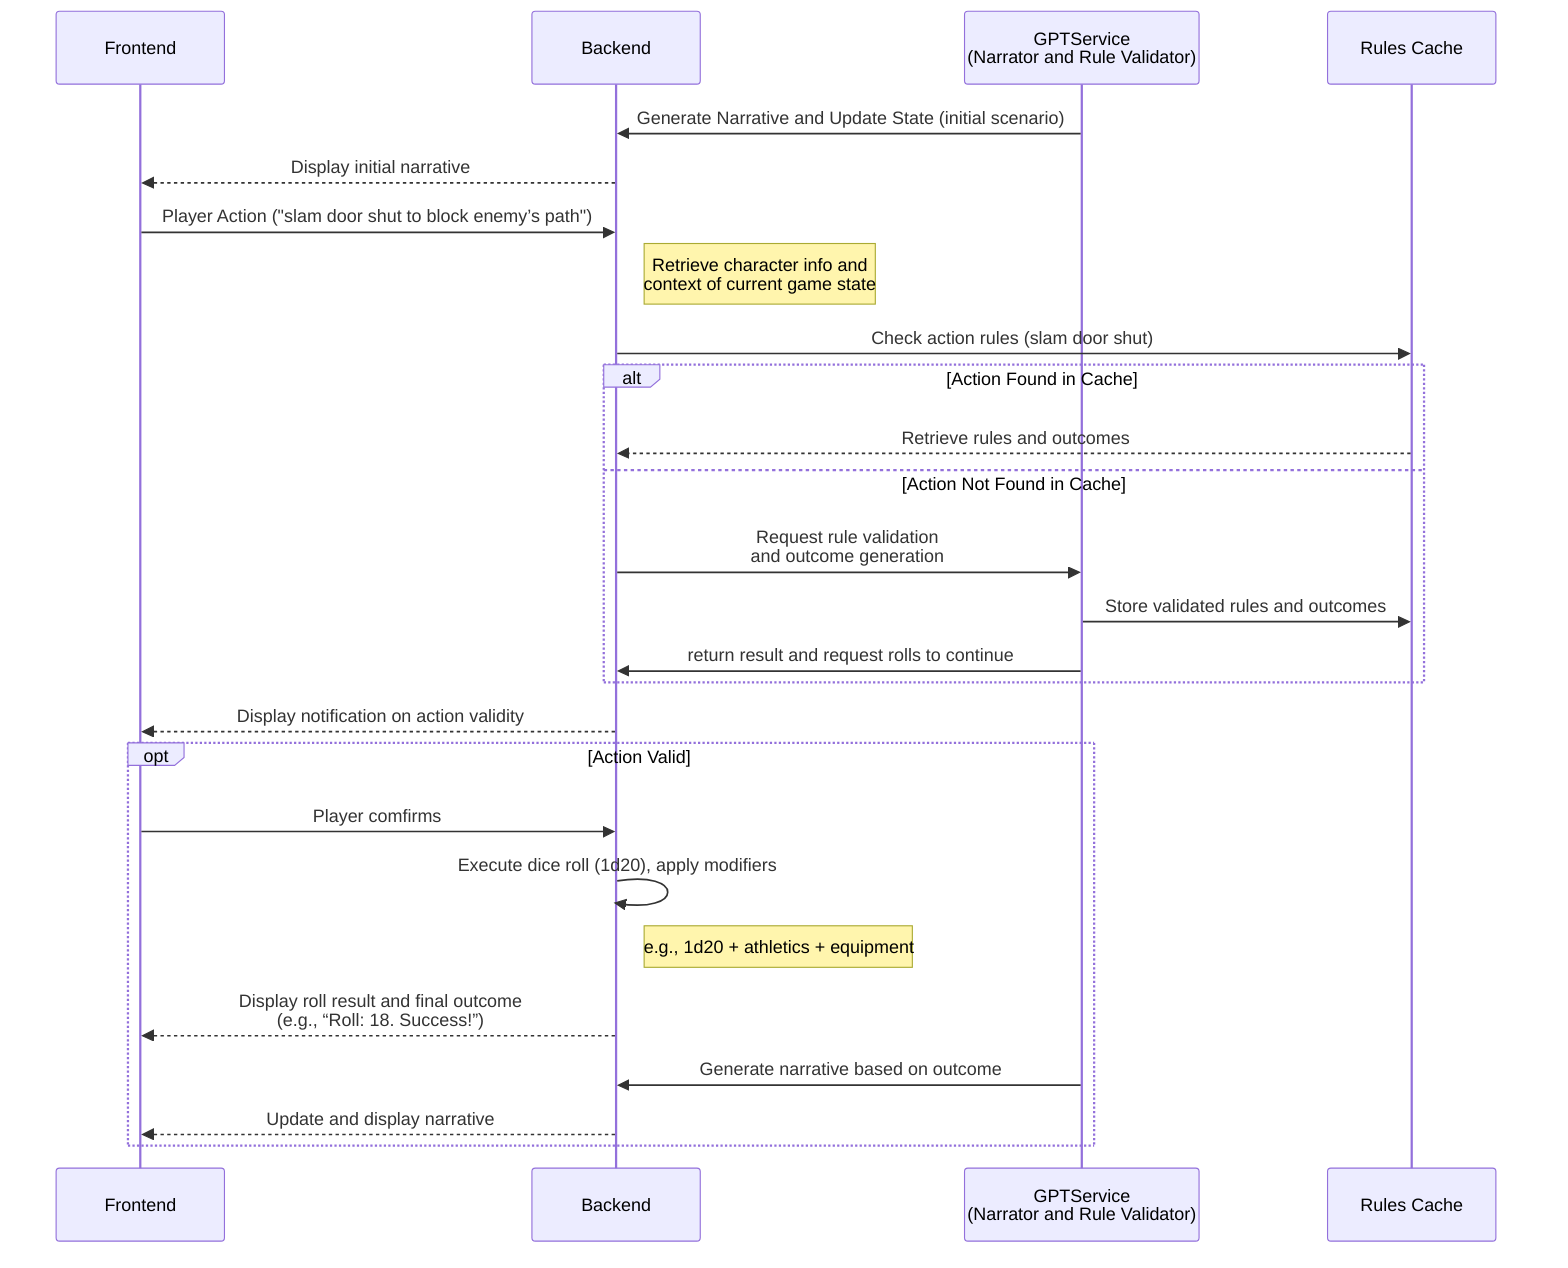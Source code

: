 sequenceDiagram

    participant Frontend
    participant Backend
    participant GPTService as GPTService<br>(Narrator and Rule Validator)
    participant Cache as Rules Cache
    
    GPTService->>Backend: Generate Narrative and Update State (initial scenario)
    Backend-->>Frontend: Display initial narrative
    
    Frontend->>Backend: Player Action ("slam door shut to block enemy’s path")
    Note right of Backend: Retrieve character info and<br> context of current game state
    
    Backend->>Cache: Check action rules (slam door shut)
    alt Action Found in Cache
        Cache-->>Backend: Retrieve rules and outcomes
    else Action Not Found in Cache
        Backend->>GPTService: Request rule validation<br> and outcome generation
        GPTService->>Cache: Store validated rules and outcomes
			  GPTService->>Backend: return result and request rolls to continue
		end
    
    Backend-->>Frontend: Display notification on action validity
    
    opt Action Valid
				Frontend->>Backend: Player comfirms
        Backend->>Backend: Execute dice roll (1d20), apply modifiers
        Note right of Backend: e.g., 1d20 + athletics + equipment
        
        Backend-->>Frontend: Display roll result and final outcome<br> (e.g., “Roll: 18. Success!”)
        
        GPTService->>Backend: Generate narrative based on outcome
        Backend-->>Frontend: Update and display narrative
    
    end